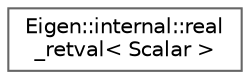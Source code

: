 digraph "Graphical Class Hierarchy"
{
 // LATEX_PDF_SIZE
  bgcolor="transparent";
  edge [fontname=Helvetica,fontsize=10,labelfontname=Helvetica,labelfontsize=10];
  node [fontname=Helvetica,fontsize=10,shape=box,height=0.2,width=0.4];
  rankdir="LR";
  Node0 [id="Node000000",label="Eigen::internal::real\l_retval\< Scalar \>",height=0.2,width=0.4,color="grey40", fillcolor="white", style="filled",URL="$structEigen_1_1internal_1_1real__retval.html",tooltip=" "];
}
